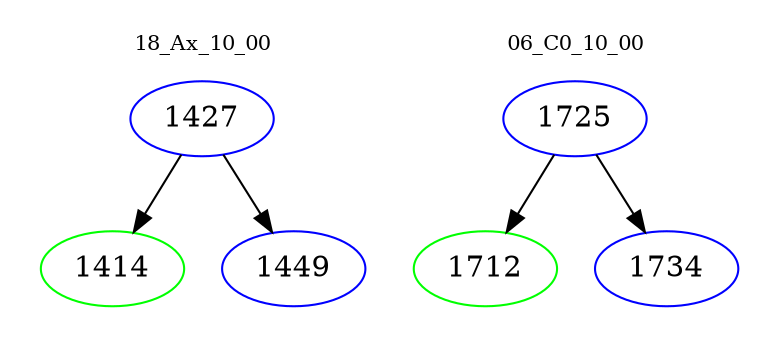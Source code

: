 digraph{
subgraph cluster_0 {
color = white
label = "18_Ax_10_00";
fontsize=10;
T0_1427 [label="1427", color="blue"]
T0_1427 -> T0_1414 [color="black"]
T0_1414 [label="1414", color="green"]
T0_1427 -> T0_1449 [color="black"]
T0_1449 [label="1449", color="blue"]
}
subgraph cluster_1 {
color = white
label = "06_C0_10_00";
fontsize=10;
T1_1725 [label="1725", color="blue"]
T1_1725 -> T1_1712 [color="black"]
T1_1712 [label="1712", color="green"]
T1_1725 -> T1_1734 [color="black"]
T1_1734 [label="1734", color="blue"]
}
}
